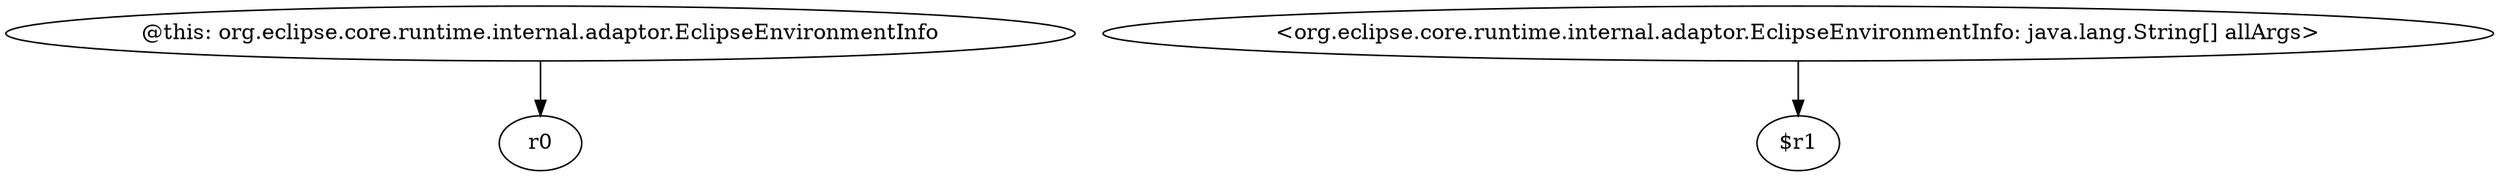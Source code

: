 digraph g {
0[label="@this: org.eclipse.core.runtime.internal.adaptor.EclipseEnvironmentInfo"]
1[label="r0"]
0->1[label=""]
2[label="<org.eclipse.core.runtime.internal.adaptor.EclipseEnvironmentInfo: java.lang.String[] allArgs>"]
3[label="$r1"]
2->3[label=""]
}